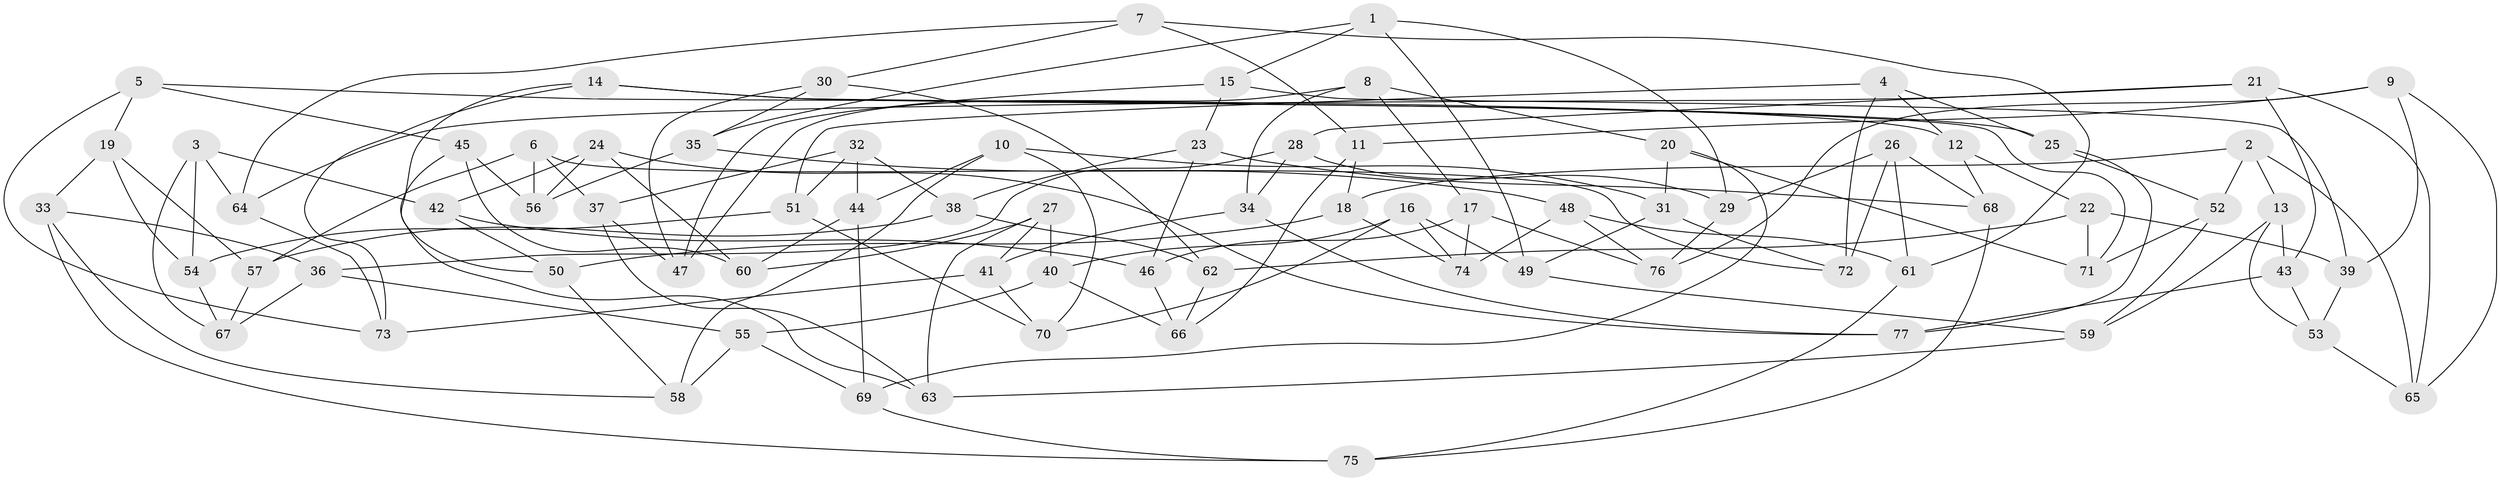 // Generated by graph-tools (version 1.1) at 2025/38/03/09/25 02:38:03]
// undirected, 77 vertices, 154 edges
graph export_dot {
graph [start="1"]
  node [color=gray90,style=filled];
  1;
  2;
  3;
  4;
  5;
  6;
  7;
  8;
  9;
  10;
  11;
  12;
  13;
  14;
  15;
  16;
  17;
  18;
  19;
  20;
  21;
  22;
  23;
  24;
  25;
  26;
  27;
  28;
  29;
  30;
  31;
  32;
  33;
  34;
  35;
  36;
  37;
  38;
  39;
  40;
  41;
  42;
  43;
  44;
  45;
  46;
  47;
  48;
  49;
  50;
  51;
  52;
  53;
  54;
  55;
  56;
  57;
  58;
  59;
  60;
  61;
  62;
  63;
  64;
  65;
  66;
  67;
  68;
  69;
  70;
  71;
  72;
  73;
  74;
  75;
  76;
  77;
  1 -- 35;
  1 -- 29;
  1 -- 15;
  1 -- 49;
  2 -- 18;
  2 -- 52;
  2 -- 65;
  2 -- 13;
  3 -- 54;
  3 -- 64;
  3 -- 67;
  3 -- 42;
  4 -- 25;
  4 -- 12;
  4 -- 72;
  4 -- 51;
  5 -- 73;
  5 -- 19;
  5 -- 12;
  5 -- 45;
  6 -- 37;
  6 -- 56;
  6 -- 72;
  6 -- 57;
  7 -- 64;
  7 -- 11;
  7 -- 61;
  7 -- 30;
  8 -- 34;
  8 -- 20;
  8 -- 17;
  8 -- 47;
  9 -- 76;
  9 -- 39;
  9 -- 65;
  9 -- 11;
  10 -- 31;
  10 -- 44;
  10 -- 70;
  10 -- 58;
  11 -- 18;
  11 -- 66;
  12 -- 22;
  12 -- 68;
  13 -- 53;
  13 -- 43;
  13 -- 59;
  14 -- 73;
  14 -- 50;
  14 -- 71;
  14 -- 25;
  15 -- 23;
  15 -- 47;
  15 -- 39;
  16 -- 74;
  16 -- 70;
  16 -- 40;
  16 -- 49;
  17 -- 76;
  17 -- 74;
  17 -- 46;
  18 -- 50;
  18 -- 74;
  19 -- 54;
  19 -- 33;
  19 -- 57;
  20 -- 69;
  20 -- 31;
  20 -- 71;
  21 -- 28;
  21 -- 65;
  21 -- 43;
  21 -- 64;
  22 -- 39;
  22 -- 71;
  22 -- 62;
  23 -- 68;
  23 -- 38;
  23 -- 46;
  24 -- 77;
  24 -- 42;
  24 -- 56;
  24 -- 60;
  25 -- 77;
  25 -- 52;
  26 -- 61;
  26 -- 68;
  26 -- 29;
  26 -- 72;
  27 -- 60;
  27 -- 40;
  27 -- 41;
  27 -- 63;
  28 -- 36;
  28 -- 34;
  28 -- 29;
  29 -- 76;
  30 -- 35;
  30 -- 62;
  30 -- 47;
  31 -- 49;
  31 -- 72;
  32 -- 38;
  32 -- 44;
  32 -- 51;
  32 -- 37;
  33 -- 58;
  33 -- 75;
  33 -- 36;
  34 -- 41;
  34 -- 77;
  35 -- 56;
  35 -- 48;
  36 -- 67;
  36 -- 55;
  37 -- 47;
  37 -- 63;
  38 -- 62;
  38 -- 57;
  39 -- 53;
  40 -- 55;
  40 -- 66;
  41 -- 70;
  41 -- 73;
  42 -- 46;
  42 -- 50;
  43 -- 77;
  43 -- 53;
  44 -- 60;
  44 -- 69;
  45 -- 63;
  45 -- 56;
  45 -- 60;
  46 -- 66;
  48 -- 74;
  48 -- 76;
  48 -- 61;
  49 -- 59;
  50 -- 58;
  51 -- 70;
  51 -- 54;
  52 -- 59;
  52 -- 71;
  53 -- 65;
  54 -- 67;
  55 -- 58;
  55 -- 69;
  57 -- 67;
  59 -- 63;
  61 -- 75;
  62 -- 66;
  64 -- 73;
  68 -- 75;
  69 -- 75;
}
